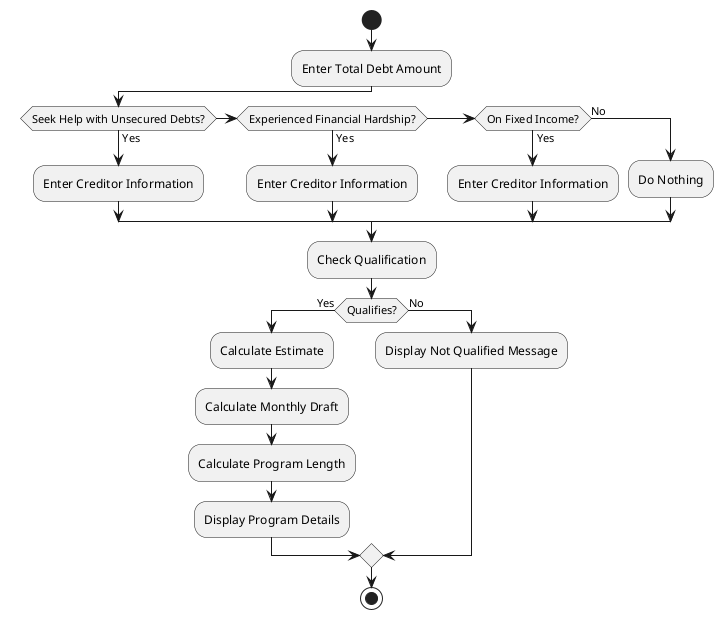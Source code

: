 @startuml

' Activity Diagram
start
:Enter Total Debt Amount;
if (Seek Help with Unsecured Debts?) then (Yes)
    :Enter Creditor Information;
elseif (Experienced Financial Hardship?) then (Yes)
    :Enter Creditor Information;
elseif (On Fixed Income?) then (Yes)
    :Enter Creditor Information;
else (No)
    :Do Nothing;
endif
:Check Qualification;
if (Qualifies?) then (Yes)
    :Calculate Estimate;
    :Calculate Monthly Draft;
    :Calculate Program Length;
    :Display Program Details;
else (No)
    :Display Not Qualified Message;
endif
stop

@enduml
